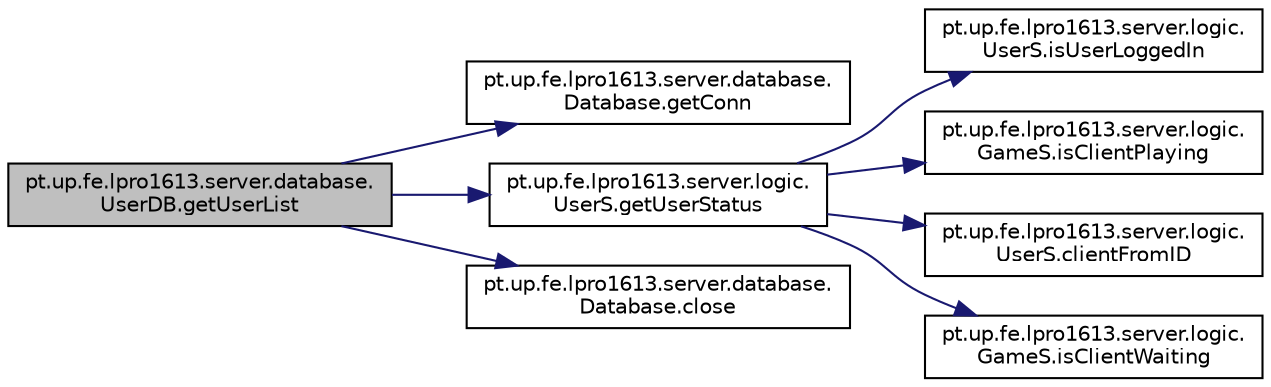digraph "pt.up.fe.lpro1613.server.database.UserDB.getUserList"
{
  edge [fontname="Helvetica",fontsize="10",labelfontname="Helvetica",labelfontsize="10"];
  node [fontname="Helvetica",fontsize="10",shape=record];
  rankdir="LR";
  Node0 [label="pt.up.fe.lpro1613.server.database.\lUserDB.getUserList",height=0.2,width=0.4,color="black", fillcolor="grey75", style="filled", fontcolor="black"];
  Node0 -> Node1 [color="midnightblue",fontsize="10",style="solid",fontname="Helvetica"];
  Node1 [label="pt.up.fe.lpro1613.server.database.\lDatabase.getConn",height=0.2,width=0.4,color="black", fillcolor="white", style="filled",URL="$classpt_1_1up_1_1fe_1_1lpro1613_1_1server_1_1database_1_1_database.html#aa5ecc24c87d16ca20cc645414d8f3232"];
  Node0 -> Node2 [color="midnightblue",fontsize="10",style="solid",fontname="Helvetica"];
  Node2 [label="pt.up.fe.lpro1613.server.logic.\lUserS.getUserStatus",height=0.2,width=0.4,color="black", fillcolor="white", style="filled",URL="$classpt_1_1up_1_1fe_1_1lpro1613_1_1server_1_1logic_1_1_user_s.html#a92958d5006bbce1dbc15722f801d67ef"];
  Node2 -> Node3 [color="midnightblue",fontsize="10",style="solid",fontname="Helvetica"];
  Node3 [label="pt.up.fe.lpro1613.server.logic.\lUserS.isUserLoggedIn",height=0.2,width=0.4,color="black", fillcolor="white", style="filled",URL="$classpt_1_1up_1_1fe_1_1lpro1613_1_1server_1_1logic_1_1_user_s.html#af0725775fa11525afa9299d198d69b2a"];
  Node2 -> Node4 [color="midnightblue",fontsize="10",style="solid",fontname="Helvetica"];
  Node4 [label="pt.up.fe.lpro1613.server.logic.\lGameS.isClientPlaying",height=0.2,width=0.4,color="black", fillcolor="white", style="filled",URL="$classpt_1_1up_1_1fe_1_1lpro1613_1_1server_1_1logic_1_1_game_s.html#a51c1a3bbb8f87d4ce6c3658591440209"];
  Node2 -> Node5 [color="midnightblue",fontsize="10",style="solid",fontname="Helvetica"];
  Node5 [label="pt.up.fe.lpro1613.server.logic.\lUserS.clientFromID",height=0.2,width=0.4,color="black", fillcolor="white", style="filled",URL="$classpt_1_1up_1_1fe_1_1lpro1613_1_1server_1_1logic_1_1_user_s.html#ac189b4e10d166dd53fb0e135c9565fbc"];
  Node2 -> Node6 [color="midnightblue",fontsize="10",style="solid",fontname="Helvetica"];
  Node6 [label="pt.up.fe.lpro1613.server.logic.\lGameS.isClientWaiting",height=0.2,width=0.4,color="black", fillcolor="white", style="filled",URL="$classpt_1_1up_1_1fe_1_1lpro1613_1_1server_1_1logic_1_1_game_s.html#a12cbc3d6a25318c576d797b31f67ca16"];
  Node0 -> Node7 [color="midnightblue",fontsize="10",style="solid",fontname="Helvetica"];
  Node7 [label="pt.up.fe.lpro1613.server.database.\lDatabase.close",height=0.2,width=0.4,color="black", fillcolor="white", style="filled",URL="$classpt_1_1up_1_1fe_1_1lpro1613_1_1server_1_1database_1_1_database.html#ae7e6a39f412e24bea44477224f0fdef0"];
}

